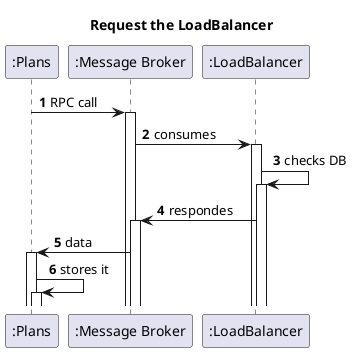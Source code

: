 @startuml
'https://plantuml.com/sequence-diagram
autoactivate on
autonumber
title  Request the LoadBalancer

autonumber

participant ":Plans" as Auth


participant ":Message Broker" as Broker
participant ":LoadBalancer" as LOAD




note right
The Plans starts
end note
Auth->Broker: RPC call

Broker->LOAD:consumes
LOAD->LOAD:checks DB
LOAD->Broker:respondes
Broker->Auth:data
Auth->Auth:stores it















@enduml
